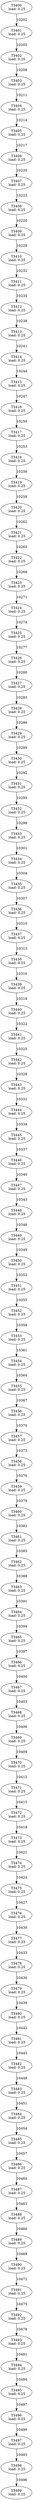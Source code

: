 digraph taskgraph {
	T3400 [label= "T3400\n load: 0.25"];
	T3401 [label= "T3401\n load: 0.25"];
	T3400 -> T3401[label=10202];
	T3402 [label= "T3402\n load: 0.25"];
	T3401 -> T3402[label=10205];
	T3403 [label= "T3403\n load: 0.25"];
	T3402 -> T3403[label=10208];
	T3404 [label= "T3404\n load: 0.25"];
	T3403 -> T3404[label=10211];
	T3405 [label= "T3405\n load: 0.25"];
	T3404 -> T3405[label=10214];
	T3406 [label= "T3406\n load: 0.25"];
	T3405 -> T3406[label=10217];
	T3407 [label= "T3407\n load: 0.25"];
	T3406 -> T3407[label=10220];
	T3408 [label= "T3408\n load: 0.25"];
	T3407 -> T3408[label=10223];
	T3409 [label= "T3409\n load: 0.25"];
	T3408 -> T3409[label=10226];
	T3410 [label= "T3410\n load: 0.25"];
	T3409 -> T3410[label=10229];
	T3411 [label= "T3411\n load: 0.25"];
	T3410 -> T3411[label=10232];
	T3412 [label= "T3412\n load: 0.25"];
	T3411 -> T3412[label=10235];
	T3413 [label= "T3413\n load: 0.25"];
	T3412 -> T3413[label=10238];
	T3414 [label= "T3414\n load: 0.25"];
	T3413 -> T3414[label=10241];
	T3415 [label= "T3415\n load: 0.25"];
	T3414 -> T3415[label=10244];
	T3416 [label= "T3416\n load: 0.25"];
	T3415 -> T3416[label=10247];
	T3417 [label= "T3417\n load: 0.25"];
	T3416 -> T3417[label=10250];
	T3418 [label= "T3418\n load: 0.25"];
	T3417 -> T3418[label=10253];
	T3419 [label= "T3419\n load: 0.25"];
	T3418 -> T3419[label=10256];
	T3420 [label= "T3420\n load: 0.25"];
	T3419 -> T3420[label=10259];
	T3421 [label= "T3421\n load: 0.25"];
	T3420 -> T3421[label=10262];
	T3422 [label= "T3422\n load: 0.25"];
	T3421 -> T3422[label=10265];
	T3423 [label= "T3423\n load: 0.25"];
	T3422 -> T3423[label=10268];
	T3424 [label= "T3424\n load: 0.25"];
	T3423 -> T3424[label=10271];
	T3425 [label= "T3425\n load: 0.25"];
	T3424 -> T3425[label=10274];
	T3426 [label= "T3426\n load: 0.25"];
	T3425 -> T3426[label=10277];
	T3427 [label= "T3427\n load: 0.25"];
	T3426 -> T3427[label=10280];
	T3428 [label= "T3428\n load: 0.25"];
	T3427 -> T3428[label=10283];
	T3429 [label= "T3429\n load: 0.25"];
	T3428 -> T3429[label=10286];
	T3430 [label= "T3430\n load: 0.25"];
	T3429 -> T3430[label=10289];
	T3431 [label= "T3431\n load: 0.25"];
	T3430 -> T3431[label=10292];
	T3432 [label= "T3432\n load: 0.25"];
	T3431 -> T3432[label=10295];
	T3433 [label= "T3433\n load: 0.25"];
	T3432 -> T3433[label=10298];
	T3434 [label= "T3434\n load: 0.25"];
	T3433 -> T3434[label=10301];
	T3435 [label= "T3435\n load: 0.25"];
	T3434 -> T3435[label=10304];
	T3436 [label= "T3436\n load: 0.25"];
	T3435 -> T3436[label=10307];
	T3437 [label= "T3437\n load: 0.25"];
	T3436 -> T3437[label=10310];
	T3438 [label= "T3438\n load: 0.25"];
	T3437 -> T3438[label=10313];
	T3439 [label= "T3439\n load: 0.25"];
	T3438 -> T3439[label=10316];
	T3440 [label= "T3440\n load: 0.25"];
	T3439 -> T3440[label=10319];
	T3441 [label= "T3441\n load: 0.25"];
	T3440 -> T3441[label=10322];
	T3442 [label= "T3442\n load: 0.25"];
	T3441 -> T3442[label=10325];
	T3443 [label= "T3443\n load: 0.25"];
	T3442 -> T3443[label=10328];
	T3444 [label= "T3444\n load: 0.25"];
	T3443 -> T3444[label=10331];
	T3445 [label= "T3445\n load: 0.25"];
	T3444 -> T3445[label=10334];
	T3446 [label= "T3446\n load: 0.25"];
	T3445 -> T3446[label=10337];
	T3447 [label= "T3447\n load: 0.25"];
	T3446 -> T3447[label=10340];
	T3448 [label= "T3448\n load: 0.25"];
	T3447 -> T3448[label=10343];
	T3449 [label= "T3449\n load: 0.25"];
	T3448 -> T3449[label=10346];
	T3450 [label= "T3450\n load: 0.25"];
	T3449 -> T3450[label=10349];
	T3451 [label= "T3451\n load: 0.25"];
	T3450 -> T3451[label=10352];
	T3452 [label= "T3452\n load: 0.25"];
	T3451 -> T3452[label=10355];
	T3453 [label= "T3453\n load: 0.25"];
	T3452 -> T3453[label=10358];
	T3454 [label= "T3454\n load: 0.25"];
	T3453 -> T3454[label=10361];
	T3455 [label= "T3455\n load: 0.25"];
	T3454 -> T3455[label=10364];
	T3456 [label= "T3456\n load: 0.25"];
	T3455 -> T3456[label=10367];
	T3457 [label= "T3457\n load: 0.25"];
	T3456 -> T3457[label=10370];
	T3458 [label= "T3458\n load: 0.25"];
	T3457 -> T3458[label=10373];
	T3459 [label= "T3459\n load: 0.25"];
	T3458 -> T3459[label=10376];
	T3460 [label= "T3460\n load: 0.25"];
	T3459 -> T3460[label=10379];
	T3461 [label= "T3461\n load: 0.25"];
	T3460 -> T3461[label=10382];
	T3462 [label= "T3462\n load: 0.25"];
	T3461 -> T3462[label=10385];
	T3463 [label= "T3463\n load: 0.25"];
	T3462 -> T3463[label=10388];
	T3464 [label= "T3464\n load: 0.25"];
	T3463 -> T3464[label=10391];
	T3465 [label= "T3465\n load: 0.25"];
	T3464 -> T3465[label=10394];
	T3466 [label= "T3466\n load: 0.25"];
	T3465 -> T3466[label=10397];
	T3467 [label= "T3467\n load: 0.25"];
	T3466 -> T3467[label=10400];
	T3468 [label= "T3468\n load: 0.25"];
	T3467 -> T3468[label=10403];
	T3469 [label= "T3469\n load: 0.25"];
	T3468 -> T3469[label=10406];
	T3470 [label= "T3470\n load: 0.25"];
	T3469 -> T3470[label=10409];
	T3471 [label= "T3471\n load: 0.25"];
	T3470 -> T3471[label=10412];
	T3472 [label= "T3472\n load: 0.25"];
	T3471 -> T3472[label=10415];
	T3473 [label= "T3473\n load: 0.25"];
	T3472 -> T3473[label=10418];
	T3474 [label= "T3474\n load: 0.25"];
	T3473 -> T3474[label=10421];
	T3475 [label= "T3475\n load: 0.25"];
	T3474 -> T3475[label=10424];
	T3476 [label= "T3476\n load: 0.25"];
	T3475 -> T3476[label=10427];
	T3477 [label= "T3477\n load: 0.25"];
	T3476 -> T3477[label=10430];
	T3478 [label= "T3478\n load: 0.25"];
	T3477 -> T3478[label=10433];
	T3479 [label= "T3479\n load: 0.25"];
	T3478 -> T3479[label=10436];
	T3480 [label= "T3480\n load: 0.25"];
	T3479 -> T3480[label=10439];
	T3481 [label= "T3481\n load: 0.25"];
	T3480 -> T3481[label=10442];
	T3482 [label= "T3482\n load: 0.25"];
	T3481 -> T3482[label=10445];
	T3483 [label= "T3483\n load: 0.25"];
	T3482 -> T3483[label=10448];
	T3484 [label= "T3484\n load: 0.25"];
	T3483 -> T3484[label=10451];
	T3485 [label= "T3485\n load: 0.25"];
	T3484 -> T3485[label=10454];
	T3486 [label= "T3486\n load: 0.25"];
	T3485 -> T3486[label=10457];
	T3487 [label= "T3487\n load: 0.25"];
	T3486 -> T3487[label=10460];
	T3488 [label= "T3488\n load: 0.25"];
	T3487 -> T3488[label=10463];
	T3489 [label= "T3489\n load: 0.25"];
	T3488 -> T3489[label=10466];
	T3490 [label= "T3490\n load: 0.25"];
	T3489 -> T3490[label=10469];
	T3491 [label= "T3491\n load: 0.25"];
	T3490 -> T3491[label=10472];
	T3492 [label= "T3492\n load: 0.25"];
	T3491 -> T3492[label=10475];
	T3493 [label= "T3493\n load: 0.25"];
	T3492 -> T3493[label=10478];
	T3494 [label= "T3494\n load: 0.25"];
	T3493 -> T3494[label=10481];
	T3495 [label= "T3495\n load: 0.25"];
	T3494 -> T3495[label=10484];
	T3496 [label= "T3496\n load: 0.25"];
	T3495 -> T3496[label=10487];
	T3497 [label= "T3497\n load: 0.25"];
	T3496 -> T3497[label=10490];
	T3498 [label= "T3498\n load: 0.25"];
	T3497 -> T3498[label=10493];
	T3499 [label= "T3499\n load: 0.25"];
	T3498 -> T3499[label=10496];
}